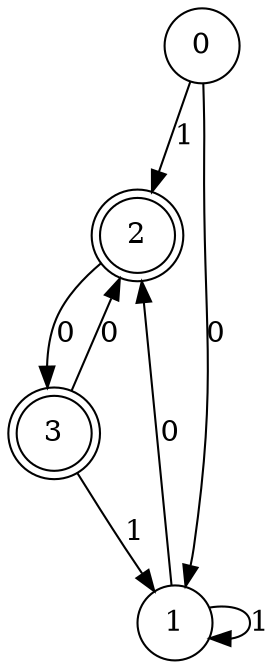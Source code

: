 digraph G {
node [shape = doublecircle];2 3 ;
node [shape = circle];
0 -> 1 [ label = "0" ];
0 -> 2 [ label = "1" ];
1 -> 2 [ label = "0" ];
1 -> 1 [ label = "1" ];
2 -> 3 [ label = "0" ];
3 -> 2 [ label = "0" ];
3 -> 1 [ label = "1" ];
}
